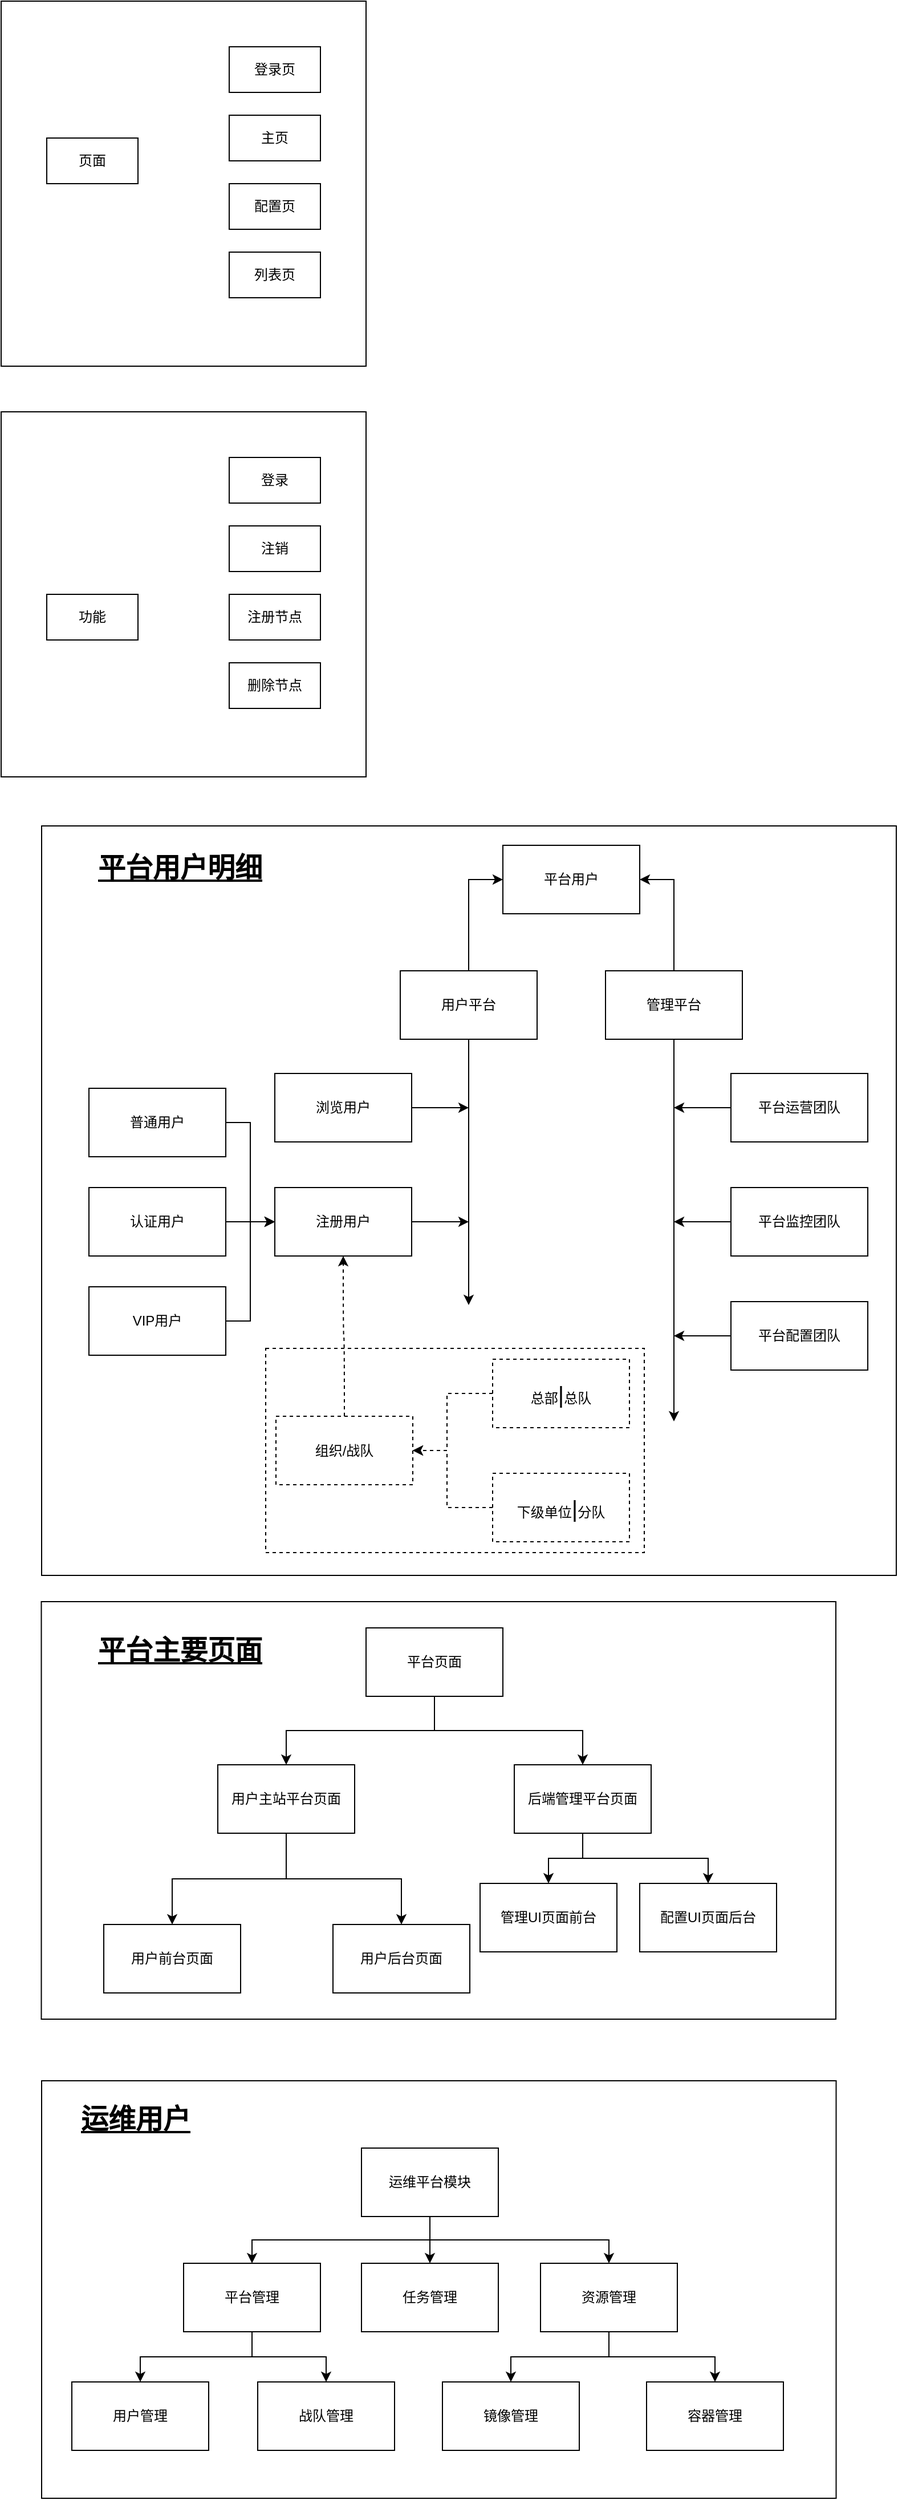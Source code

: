 <mxfile version="20.3.0" type="device"><diagram id="0DQFvvIyCcvc1jp5ZEeW" name="第 1 页"><mxGraphModel dx="1264" dy="633" grid="0" gridSize="10" guides="1" tooltips="1" connect="1" arrows="1" fold="1" page="1" pageScale="1" pageWidth="5500" pageHeight="5500" math="0" shadow="0"><root><mxCell id="0"/><mxCell id="1" parent="0"/><mxCell id="LhJwVfTSf5qskMMKVz_--1" value="" style="rounded=0;whiteSpace=wrap;html=1;fillColor=none;" parent="1" vertex="1"><mxGeometry x="75.5" y="1903" width="696.75" height="366" as="geometry"/></mxCell><mxCell id="8VWyutqRf-sVDmm4FMnL-65" value="" style="rounded=0;whiteSpace=wrap;html=1;fillColor=none;" parent="1" vertex="1"><mxGeometry x="75.25" y="1483" width="696.75" height="366" as="geometry"/></mxCell><mxCell id="8VWyutqRf-sVDmm4FMnL-53" value="" style="rounded=0;whiteSpace=wrap;html=1;dashed=1;fillColor=none;" parent="1" vertex="1"><mxGeometry x="272" y="1261" width="332" height="179" as="geometry"/></mxCell><mxCell id="8VWyutqRf-sVDmm4FMnL-54" value="" style="rounded=0;whiteSpace=wrap;html=1;fillColor=none;" parent="1" vertex="1"><mxGeometry x="75.5" y="803" width="749.5" height="657" as="geometry"/></mxCell><mxCell id="r_hynLRIS7Jt0g9dWzzB-1" value="登录页" style="rounded=0;whiteSpace=wrap;html=1;" parent="1" vertex="1"><mxGeometry x="240" y="120" width="80" height="40" as="geometry"/></mxCell><mxCell id="r_hynLRIS7Jt0g9dWzzB-3" value="配置页" style="rounded=0;whiteSpace=wrap;html=1;" parent="1" vertex="1"><mxGeometry x="240" y="240" width="80" height="40" as="geometry"/></mxCell><mxCell id="r_hynLRIS7Jt0g9dWzzB-4" value="主页" style="rounded=0;whiteSpace=wrap;html=1;" parent="1" vertex="1"><mxGeometry x="240" y="180" width="80" height="40" as="geometry"/></mxCell><mxCell id="r_hynLRIS7Jt0g9dWzzB-5" value="列表页" style="rounded=0;whiteSpace=wrap;html=1;" parent="1" vertex="1"><mxGeometry x="240" y="300" width="80" height="40" as="geometry"/></mxCell><mxCell id="r_hynLRIS7Jt0g9dWzzB-6" value="页面" style="rounded=0;whiteSpace=wrap;html=1;" parent="1" vertex="1"><mxGeometry x="80" y="200" width="80" height="40" as="geometry"/></mxCell><mxCell id="r_hynLRIS7Jt0g9dWzzB-7" value="功能" style="rounded=0;whiteSpace=wrap;html=1;" parent="1" vertex="1"><mxGeometry x="80" y="600" width="80" height="40" as="geometry"/></mxCell><mxCell id="r_hynLRIS7Jt0g9dWzzB-8" value="" style="rounded=0;whiteSpace=wrap;html=1;fillColor=none;" parent="1" vertex="1"><mxGeometry x="40" y="80" width="320" height="320" as="geometry"/></mxCell><mxCell id="r_hynLRIS7Jt0g9dWzzB-9" value="登录&lt;span style=&quot;color: rgba(0, 0, 0, 0); font-family: monospace; font-size: 0px; text-align: start;&quot;&gt;%3CmxGraphModel%3E%3Croot%3E%3CmxCell%20id%3D%220%22%2F%3E%3CmxCell%20id%3D%221%22%20parent%3D%220%22%2F%3E%3CmxCell%20id%3D%222%22%20value%3D%22%E7%99%BB%E5%BD%95%E9%A1%B5%22%20style%3D%22rounded%3D0%3BwhiteSpace%3Dwrap%3Bhtml%3D1%3B%22%20vertex%3D%221%22%20parent%3D%221%22%3E%3CmxGeometry%20x%3D%22240%22%20y%3D%22120%22%20width%3D%2280%22%20height%3D%2240%22%20as%3D%22geometry%22%2F%3E%3C%2FmxCell%3E%3C%2Froot%3E%3C%2FmxGraphModel%3E&lt;/span&gt;" style="rounded=0;whiteSpace=wrap;html=1;" parent="1" vertex="1"><mxGeometry x="240" y="480" width="80" height="40" as="geometry"/></mxCell><mxCell id="r_hynLRIS7Jt0g9dWzzB-10" value="注销" style="rounded=0;whiteSpace=wrap;html=1;" parent="1" vertex="1"><mxGeometry x="240" y="540" width="80" height="40" as="geometry"/></mxCell><mxCell id="r_hynLRIS7Jt0g9dWzzB-11" value="注册节点" style="rounded=0;whiteSpace=wrap;html=1;" parent="1" vertex="1"><mxGeometry x="240" y="600" width="80" height="40" as="geometry"/></mxCell><mxCell id="r_hynLRIS7Jt0g9dWzzB-12" value="删除节点" style="rounded=0;whiteSpace=wrap;html=1;" parent="1" vertex="1"><mxGeometry x="240" y="660" width="80" height="40" as="geometry"/></mxCell><mxCell id="r_hynLRIS7Jt0g9dWzzB-13" value="" style="rounded=0;whiteSpace=wrap;html=1;fillColor=none;" parent="1" vertex="1"><mxGeometry x="40" y="440" width="320" height="320" as="geometry"/></mxCell><mxCell id="8VWyutqRf-sVDmm4FMnL-1" value="平台用户" style="rounded=0;whiteSpace=wrap;html=1;" parent="1" vertex="1"><mxGeometry x="480" y="820" width="120" height="60" as="geometry"/></mxCell><mxCell id="8VWyutqRf-sVDmm4FMnL-8" style="edgeStyle=orthogonalEdgeStyle;rounded=0;orthogonalLoop=1;jettySize=auto;html=1;" parent="1" source="8VWyutqRf-sVDmm4FMnL-2" edge="1"><mxGeometry relative="1" as="geometry"><mxPoint x="450" y="1223" as="targetPoint"/></mxGeometry></mxCell><mxCell id="8VWyutqRf-sVDmm4FMnL-37" style="edgeStyle=orthogonalEdgeStyle;orthogonalLoop=1;jettySize=auto;html=1;entryX=0;entryY=0.5;entryDx=0;entryDy=0;rounded=0;" parent="1" source="8VWyutqRf-sVDmm4FMnL-2" target="8VWyutqRf-sVDmm4FMnL-1" edge="1"><mxGeometry relative="1" as="geometry"/></mxCell><mxCell id="8VWyutqRf-sVDmm4FMnL-2" value="用户平台" style="rounded=0;whiteSpace=wrap;html=1;" parent="1" vertex="1"><mxGeometry x="390" y="930" width="120" height="60" as="geometry"/></mxCell><mxCell id="8VWyutqRf-sVDmm4FMnL-44" style="edgeStyle=orthogonalEdgeStyle;rounded=0;orthogonalLoop=1;jettySize=auto;html=1;entryX=1;entryY=0.5;entryDx=0;entryDy=0;" parent="1" source="8VWyutqRf-sVDmm4FMnL-3" target="8VWyutqRf-sVDmm4FMnL-1" edge="1"><mxGeometry relative="1" as="geometry"/></mxCell><mxCell id="8VWyutqRf-sVDmm4FMnL-45" style="edgeStyle=orthogonalEdgeStyle;rounded=0;orthogonalLoop=1;jettySize=auto;html=1;" parent="1" source="8VWyutqRf-sVDmm4FMnL-3" edge="1"><mxGeometry relative="1" as="geometry"><mxPoint x="630" y="1325" as="targetPoint"/></mxGeometry></mxCell><mxCell id="8VWyutqRf-sVDmm4FMnL-3" value="管理平台" style="rounded=0;whiteSpace=wrap;html=1;" parent="1" vertex="1"><mxGeometry x="570" y="930" width="120" height="60" as="geometry"/></mxCell><mxCell id="8VWyutqRf-sVDmm4FMnL-26" style="edgeStyle=orthogonalEdgeStyle;rounded=0;orthogonalLoop=1;jettySize=auto;html=1;" parent="1" source="8VWyutqRf-sVDmm4FMnL-4" edge="1"><mxGeometry relative="1" as="geometry"><mxPoint x="450" y="1050" as="targetPoint"/></mxGeometry></mxCell><mxCell id="8VWyutqRf-sVDmm4FMnL-4" value="浏览用户" style="rounded=0;whiteSpace=wrap;html=1;" parent="1" vertex="1"><mxGeometry x="280" y="1020" width="120" height="60" as="geometry"/></mxCell><mxCell id="8VWyutqRf-sVDmm4FMnL-27" style="edgeStyle=orthogonalEdgeStyle;rounded=0;orthogonalLoop=1;jettySize=auto;html=1;" parent="1" source="8VWyutqRf-sVDmm4FMnL-6" edge="1"><mxGeometry relative="1" as="geometry"><mxPoint x="450" y="1150" as="targetPoint"/></mxGeometry></mxCell><mxCell id="8VWyutqRf-sVDmm4FMnL-6" value="注册用户" style="rounded=0;whiteSpace=wrap;html=1;" parent="1" vertex="1"><mxGeometry x="280" y="1120" width="120" height="60" as="geometry"/></mxCell><mxCell id="8VWyutqRf-sVDmm4FMnL-34" style="edgeStyle=orthogonalEdgeStyle;rounded=0;orthogonalLoop=1;jettySize=auto;html=1;entryX=1;entryY=0.5;entryDx=0;entryDy=0;dashed=1;" parent="1" source="8VWyutqRf-sVDmm4FMnL-7" target="8VWyutqRf-sVDmm4FMnL-25" edge="1"><mxGeometry relative="1" as="geometry"><Array as="points"><mxPoint x="431" y="1300.5"/><mxPoint x="431" y="1350.5"/></Array></mxGeometry></mxCell><mxCell id="8VWyutqRf-sVDmm4FMnL-7" value="总部&lt;font style=&quot;font-size: 20px;&quot;&gt;|&lt;/font&gt;总队" style="rounded=0;whiteSpace=wrap;html=1;dashed=1;" parent="1" vertex="1"><mxGeometry x="471" y="1270.5" width="120" height="60" as="geometry"/></mxCell><mxCell id="8VWyutqRf-sVDmm4FMnL-62" style="edgeStyle=orthogonalEdgeStyle;rounded=0;orthogonalLoop=1;jettySize=auto;html=1;exitX=0.5;exitY=1;exitDx=0;exitDy=0;entryX=0.5;entryY=0;entryDx=0;entryDy=0;fontSize=20;" parent="1" source="8VWyutqRf-sVDmm4FMnL-16" target="8VWyutqRf-sVDmm4FMnL-18" edge="1"><mxGeometry relative="1" as="geometry"/></mxCell><mxCell id="8VWyutqRf-sVDmm4FMnL-63" style="edgeStyle=orthogonalEdgeStyle;rounded=0;orthogonalLoop=1;jettySize=auto;html=1;exitX=0.5;exitY=1;exitDx=0;exitDy=0;entryX=0.5;entryY=0;entryDx=0;entryDy=0;fontSize=20;" parent="1" source="8VWyutqRf-sVDmm4FMnL-16" target="8VWyutqRf-sVDmm4FMnL-17" edge="1"><mxGeometry relative="1" as="geometry"/></mxCell><mxCell id="8VWyutqRf-sVDmm4FMnL-16" value="平台页面" style="rounded=0;whiteSpace=wrap;html=1;" parent="1" vertex="1"><mxGeometry x="360" y="1506" width="120" height="60" as="geometry"/></mxCell><mxCell id="8VWyutqRf-sVDmm4FMnL-20" value="" style="edgeStyle=orthogonalEdgeStyle;rounded=0;orthogonalLoop=1;jettySize=auto;html=1;" parent="1" source="8VWyutqRf-sVDmm4FMnL-17" target="8VWyutqRf-sVDmm4FMnL-19" edge="1"><mxGeometry relative="1" as="geometry"/></mxCell><mxCell id="8VWyutqRf-sVDmm4FMnL-22" style="edgeStyle=orthogonalEdgeStyle;rounded=0;orthogonalLoop=1;jettySize=auto;html=1;entryX=0.5;entryY=0;entryDx=0;entryDy=0;" parent="1" source="8VWyutqRf-sVDmm4FMnL-17" target="8VWyutqRf-sVDmm4FMnL-21" edge="1"><mxGeometry relative="1" as="geometry"/></mxCell><mxCell id="8VWyutqRf-sVDmm4FMnL-17" value="用户主站平台页面" style="rounded=0;whiteSpace=wrap;html=1;" parent="1" vertex="1"><mxGeometry x="230" y="1626" width="120" height="60" as="geometry"/></mxCell><mxCell id="8VWyutqRf-sVDmm4FMnL-61" style="edgeStyle=orthogonalEdgeStyle;rounded=0;orthogonalLoop=1;jettySize=auto;html=1;fontSize=20;" parent="1" source="8VWyutqRf-sVDmm4FMnL-18" target="8VWyutqRf-sVDmm4FMnL-59" edge="1"><mxGeometry relative="1" as="geometry"/></mxCell><mxCell id="8VWyutqRf-sVDmm4FMnL-68" style="edgeStyle=orthogonalEdgeStyle;rounded=0;orthogonalLoop=1;jettySize=auto;html=1;exitX=0.5;exitY=1;exitDx=0;exitDy=0;entryX=0.5;entryY=0;entryDx=0;entryDy=0;fontSize=20;" parent="1" source="8VWyutqRf-sVDmm4FMnL-18" target="8VWyutqRf-sVDmm4FMnL-67" edge="1"><mxGeometry relative="1" as="geometry"/></mxCell><mxCell id="8VWyutqRf-sVDmm4FMnL-18" value="后端管理平台页面" style="rounded=0;whiteSpace=wrap;html=1;" parent="1" vertex="1"><mxGeometry x="490" y="1626" width="120" height="60" as="geometry"/></mxCell><mxCell id="8VWyutqRf-sVDmm4FMnL-19" value="用户前台页面" style="rounded=0;whiteSpace=wrap;html=1;" parent="1" vertex="1"><mxGeometry x="130" y="1766" width="120" height="60" as="geometry"/></mxCell><mxCell id="8VWyutqRf-sVDmm4FMnL-21" value="用户后台页面" style="rounded=0;whiteSpace=wrap;html=1;" parent="1" vertex="1"><mxGeometry x="331" y="1766" width="120" height="60" as="geometry"/></mxCell><mxCell id="8VWyutqRf-sVDmm4FMnL-36" style="edgeStyle=orthogonalEdgeStyle;orthogonalLoop=1;jettySize=auto;html=1;exitX=0.5;exitY=0;exitDx=0;exitDy=0;entryX=0.5;entryY=1;entryDx=0;entryDy=0;curved=1;dashed=1;" parent="1" source="8VWyutqRf-sVDmm4FMnL-25" target="8VWyutqRf-sVDmm4FMnL-6" edge="1"><mxGeometry relative="1" as="geometry"/></mxCell><mxCell id="8VWyutqRf-sVDmm4FMnL-25" value="组织/战队" style="rounded=0;whiteSpace=wrap;html=1;dashed=1;" parent="1" vertex="1"><mxGeometry x="281" y="1320.5" width="120" height="60" as="geometry"/></mxCell><mxCell id="8VWyutqRf-sVDmm4FMnL-58" style="edgeStyle=orthogonalEdgeStyle;rounded=0;orthogonalLoop=1;jettySize=auto;html=1;exitX=1;exitY=0.5;exitDx=0;exitDy=0;entryX=0;entryY=0.5;entryDx=0;entryDy=0;fontSize=20;" parent="1" source="8VWyutqRf-sVDmm4FMnL-28" target="8VWyutqRf-sVDmm4FMnL-6" edge="1"><mxGeometry relative="1" as="geometry"/></mxCell><mxCell id="8VWyutqRf-sVDmm4FMnL-28" value="VIP用户" style="rounded=0;whiteSpace=wrap;html=1;" parent="1" vertex="1"><mxGeometry x="117" y="1207" width="120" height="60" as="geometry"/></mxCell><mxCell id="8VWyutqRf-sVDmm4FMnL-30" style="edgeStyle=orthogonalEdgeStyle;rounded=0;orthogonalLoop=1;jettySize=auto;html=1;entryX=0;entryY=0.5;entryDx=0;entryDy=0;" parent="1" source="8VWyutqRf-sVDmm4FMnL-29" target="8VWyutqRf-sVDmm4FMnL-6" edge="1"><mxGeometry relative="1" as="geometry"/></mxCell><mxCell id="8VWyutqRf-sVDmm4FMnL-29" value="普通用户" style="rounded=0;whiteSpace=wrap;html=1;" parent="1" vertex="1"><mxGeometry x="117" y="1033" width="120" height="60" as="geometry"/></mxCell><mxCell id="8VWyutqRf-sVDmm4FMnL-35" style="edgeStyle=orthogonalEdgeStyle;rounded=0;orthogonalLoop=1;jettySize=auto;html=1;entryX=1;entryY=0.5;entryDx=0;entryDy=0;dashed=1;" parent="1" source="8VWyutqRf-sVDmm4FMnL-33" target="8VWyutqRf-sVDmm4FMnL-25" edge="1"><mxGeometry relative="1" as="geometry"><mxPoint x="431" y="1350.5" as="targetPoint"/><Array as="points"><mxPoint x="431" y="1400.5"/><mxPoint x="431" y="1350.5"/></Array></mxGeometry></mxCell><mxCell id="8VWyutqRf-sVDmm4FMnL-33" value="下级单位&lt;font style=&quot;font-size: 20px;&quot;&gt;|&lt;/font&gt;分队" style="rounded=0;whiteSpace=wrap;html=1;dashed=1;" parent="1" vertex="1"><mxGeometry x="471" y="1370.5" width="120" height="60" as="geometry"/></mxCell><mxCell id="8VWyutqRf-sVDmm4FMnL-48" style="edgeStyle=orthogonalEdgeStyle;rounded=0;orthogonalLoop=1;jettySize=auto;html=1;" parent="1" source="8VWyutqRf-sVDmm4FMnL-42" edge="1"><mxGeometry relative="1" as="geometry"><mxPoint x="630" y="1150" as="targetPoint"/></mxGeometry></mxCell><mxCell id="8VWyutqRf-sVDmm4FMnL-42" value="平台监控团队" style="rounded=0;whiteSpace=wrap;html=1;" parent="1" vertex="1"><mxGeometry x="680" y="1120" width="120" height="60" as="geometry"/></mxCell><mxCell id="8VWyutqRf-sVDmm4FMnL-46" style="edgeStyle=orthogonalEdgeStyle;rounded=0;orthogonalLoop=1;jettySize=auto;html=1;" parent="1" source="8VWyutqRf-sVDmm4FMnL-43" edge="1"><mxGeometry relative="1" as="geometry"><mxPoint x="630" y="1050" as="targetPoint"/></mxGeometry></mxCell><mxCell id="8VWyutqRf-sVDmm4FMnL-43" value="平台运营团队" style="rounded=0;whiteSpace=wrap;html=1;" parent="1" vertex="1"><mxGeometry x="680" y="1020" width="120" height="60" as="geometry"/></mxCell><mxCell id="8VWyutqRf-sVDmm4FMnL-50" style="edgeStyle=orthogonalEdgeStyle;rounded=0;orthogonalLoop=1;jettySize=auto;html=1;" parent="1" source="8VWyutqRf-sVDmm4FMnL-49" edge="1"><mxGeometry relative="1" as="geometry"><mxPoint x="630" y="1250" as="targetPoint"/></mxGeometry></mxCell><mxCell id="8VWyutqRf-sVDmm4FMnL-49" value="平台配置团队" style="rounded=0;whiteSpace=wrap;html=1;" parent="1" vertex="1"><mxGeometry x="680" y="1220" width="120" height="60" as="geometry"/></mxCell><mxCell id="8VWyutqRf-sVDmm4FMnL-52" value="&lt;h1&gt;平台用户明细&lt;/h1&gt;" style="text;html=1;strokeColor=none;fillColor=none;spacing=5;spacingTop=-20;whiteSpace=wrap;overflow=hidden;rounded=0;fontStyle=4;verticalAlign=top;spacingBottom=-1;" parent="1" vertex="1"><mxGeometry x="120" y="820" width="190" height="120" as="geometry"/></mxCell><mxCell id="8VWyutqRf-sVDmm4FMnL-57" style="edgeStyle=orthogonalEdgeStyle;rounded=0;orthogonalLoop=1;jettySize=auto;html=1;entryX=0;entryY=0.5;entryDx=0;entryDy=0;fontSize=20;" parent="1" source="8VWyutqRf-sVDmm4FMnL-55" target="8VWyutqRf-sVDmm4FMnL-6" edge="1"><mxGeometry relative="1" as="geometry"/></mxCell><mxCell id="8VWyutqRf-sVDmm4FMnL-55" value="认证用户" style="rounded=0;whiteSpace=wrap;html=1;" parent="1" vertex="1"><mxGeometry x="117" y="1120" width="120" height="60" as="geometry"/></mxCell><mxCell id="8VWyutqRf-sVDmm4FMnL-59" value="管理UI页面前台" style="rounded=0;whiteSpace=wrap;html=1;" parent="1" vertex="1"><mxGeometry x="460" y="1730" width="120" height="60" as="geometry"/></mxCell><mxCell id="8VWyutqRf-sVDmm4FMnL-66" value="&lt;h1&gt;平台主要页面&lt;/h1&gt;" style="text;html=1;strokeColor=none;fillColor=none;spacing=5;spacingTop=-20;whiteSpace=wrap;overflow=hidden;rounded=0;fontStyle=4;verticalAlign=top;spacingBottom=-1;" parent="1" vertex="1"><mxGeometry x="120" y="1506" width="190" height="120" as="geometry"/></mxCell><mxCell id="8VWyutqRf-sVDmm4FMnL-67" value="配置UI页面后台" style="rounded=0;whiteSpace=wrap;html=1;" parent="1" vertex="1"><mxGeometry x="600" y="1730" width="120" height="60" as="geometry"/></mxCell><mxCell id="4_Ub2ZLIVFQ_gceRHqey-10" style="edgeStyle=orthogonalEdgeStyle;rounded=0;orthogonalLoop=1;jettySize=auto;html=1;exitX=0.5;exitY=1;exitDx=0;exitDy=0;entryX=0.5;entryY=0;entryDx=0;entryDy=0;" edge="1" parent="1" source="TGvNDC-5U8pAqfdIaPa_-1" target="4_Ub2ZLIVFQ_gceRHqey-3"><mxGeometry relative="1" as="geometry"/></mxCell><mxCell id="4_Ub2ZLIVFQ_gceRHqey-13" style="edgeStyle=orthogonalEdgeStyle;rounded=0;orthogonalLoop=1;jettySize=auto;html=1;exitX=0.5;exitY=1;exitDx=0;exitDy=0;entryX=0.5;entryY=0;entryDx=0;entryDy=0;" edge="1" parent="1" source="TGvNDC-5U8pAqfdIaPa_-1" target="4_Ub2ZLIVFQ_gceRHqey-4"><mxGeometry relative="1" as="geometry"/></mxCell><mxCell id="4_Ub2ZLIVFQ_gceRHqey-16" style="edgeStyle=orthogonalEdgeStyle;rounded=0;orthogonalLoop=1;jettySize=auto;html=1;exitX=0.5;exitY=1;exitDx=0;exitDy=0;" edge="1" parent="1" source="TGvNDC-5U8pAqfdIaPa_-1" target="4_Ub2ZLIVFQ_gceRHqey-14"><mxGeometry relative="1" as="geometry"/></mxCell><mxCell id="TGvNDC-5U8pAqfdIaPa_-1" value="运维平台模块" style="rounded=0;whiteSpace=wrap;html=1;" parent="1" vertex="1"><mxGeometry x="356" y="1962" width="120" height="60" as="geometry"/></mxCell><mxCell id="4_Ub2ZLIVFQ_gceRHqey-1" value="&lt;h1&gt;运维用户&lt;/h1&gt;" style="text;html=1;strokeColor=none;fillColor=none;spacing=5;spacingTop=-20;whiteSpace=wrap;overflow=hidden;rounded=0;fontStyle=4;verticalAlign=top;spacingBottom=-1;" vertex="1" parent="1"><mxGeometry x="105" y="1917" width="190" height="120" as="geometry"/></mxCell><mxCell id="4_Ub2ZLIVFQ_gceRHqey-2" value="用户管理" style="rounded=0;whiteSpace=wrap;html=1;" vertex="1" parent="1"><mxGeometry x="102" y="2167" width="120" height="60" as="geometry"/></mxCell><mxCell id="4_Ub2ZLIVFQ_gceRHqey-8" style="edgeStyle=orthogonalEdgeStyle;rounded=0;orthogonalLoop=1;jettySize=auto;html=1;exitX=0.5;exitY=1;exitDx=0;exitDy=0;entryX=0.5;entryY=0;entryDx=0;entryDy=0;" edge="1" parent="1" source="4_Ub2ZLIVFQ_gceRHqey-3" target="4_Ub2ZLIVFQ_gceRHqey-7"><mxGeometry relative="1" as="geometry"/></mxCell><mxCell id="4_Ub2ZLIVFQ_gceRHqey-9" style="edgeStyle=orthogonalEdgeStyle;rounded=0;orthogonalLoop=1;jettySize=auto;html=1;exitX=0.5;exitY=1;exitDx=0;exitDy=0;entryX=0.5;entryY=0;entryDx=0;entryDy=0;" edge="1" parent="1" source="4_Ub2ZLIVFQ_gceRHqey-3" target="4_Ub2ZLIVFQ_gceRHqey-5"><mxGeometry relative="1" as="geometry"/></mxCell><mxCell id="4_Ub2ZLIVFQ_gceRHqey-3" value="资源管理" style="rounded=0;whiteSpace=wrap;html=1;" vertex="1" parent="1"><mxGeometry x="513" y="2063" width="120" height="60" as="geometry"/></mxCell><mxCell id="4_Ub2ZLIVFQ_gceRHqey-4" value="任务管理" style="rounded=0;whiteSpace=wrap;html=1;" vertex="1" parent="1"><mxGeometry x="356" y="2063" width="120" height="60" as="geometry"/></mxCell><mxCell id="4_Ub2ZLIVFQ_gceRHqey-5" value="容器管理" style="rounded=0;whiteSpace=wrap;html=1;" vertex="1" parent="1"><mxGeometry x="606" y="2167" width="120" height="60" as="geometry"/></mxCell><mxCell id="4_Ub2ZLIVFQ_gceRHqey-7" value="镜像管理" style="rounded=0;whiteSpace=wrap;html=1;" vertex="1" parent="1"><mxGeometry x="427" y="2167" width="120" height="60" as="geometry"/></mxCell><mxCell id="4_Ub2ZLIVFQ_gceRHqey-17" style="edgeStyle=orthogonalEdgeStyle;rounded=0;orthogonalLoop=1;jettySize=auto;html=1;exitX=0.5;exitY=1;exitDx=0;exitDy=0;entryX=0.5;entryY=0;entryDx=0;entryDy=0;" edge="1" parent="1" source="4_Ub2ZLIVFQ_gceRHqey-14" target="4_Ub2ZLIVFQ_gceRHqey-2"><mxGeometry relative="1" as="geometry"/></mxCell><mxCell id="4_Ub2ZLIVFQ_gceRHqey-19" style="edgeStyle=orthogonalEdgeStyle;rounded=0;orthogonalLoop=1;jettySize=auto;html=1;exitX=0.5;exitY=1;exitDx=0;exitDy=0;entryX=0.5;entryY=0;entryDx=0;entryDy=0;" edge="1" parent="1" source="4_Ub2ZLIVFQ_gceRHqey-14" target="4_Ub2ZLIVFQ_gceRHqey-15"><mxGeometry relative="1" as="geometry"/></mxCell><mxCell id="4_Ub2ZLIVFQ_gceRHqey-14" value="平台管理" style="rounded=0;whiteSpace=wrap;html=1;" vertex="1" parent="1"><mxGeometry x="200" y="2063" width="120" height="60" as="geometry"/></mxCell><mxCell id="4_Ub2ZLIVFQ_gceRHqey-15" value="战队管理" style="rounded=0;whiteSpace=wrap;html=1;" vertex="1" parent="1"><mxGeometry x="265" y="2167" width="120" height="60" as="geometry"/></mxCell></root></mxGraphModel></diagram></mxfile>